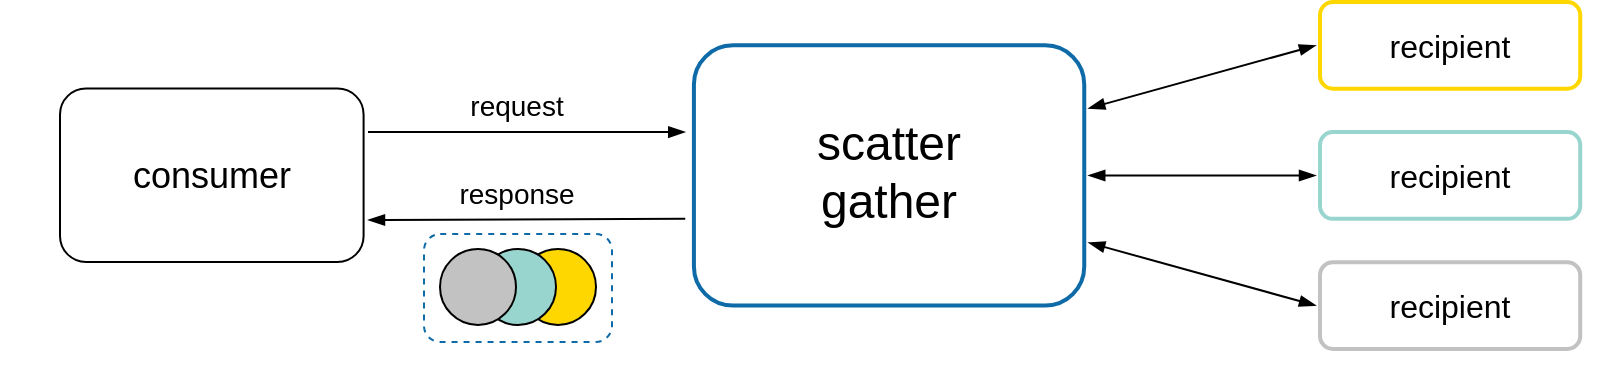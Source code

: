 <mxfile version="13.7.7" type="device"><diagram id="-S1_sFbR1MRcVnCXpQV9" name="Page-1"><mxGraphModel dx="798" dy="384" grid="1" gridSize="10" guides="1" tooltips="1" connect="1" arrows="1" fold="1" page="1" pageScale="1" pageWidth="1500" pageHeight="1500" math="0" shadow="0"><root><mxCell id="0"/><mxCell id="1" parent="0"/><mxCell id="JWHGi7rDLvygjvz3DeUw-13" value="" style="group" vertex="1" connectable="0" parent="1"><mxGeometry x="360" y="610" width="802.35" height="184.32" as="geometry"/></mxCell><mxCell id="KtnEgxY07jGCJj2Me5-y-3" value="scatter&lt;br style=&quot;font-size: 24px;&quot;&gt;gather" style="rounded=1;whiteSpace=wrap;html=1;gradientDirection=south;fontSize=24;fontStyle=0;labelBackgroundColor=none;labelBorderColor=none;glass=0;shadow=0;sketch=0;fillColor=#FFFFFF;spacingBottom=4;perimeterSpacing=2;strokeWidth=2;strokeColor=#0e6ba8;" parent="JWHGi7rDLvygjvz3DeUw-13" vertex="1"><mxGeometry x="346.962" y="21.685" width="195.166" height="130.108" as="geometry"/></mxCell><mxCell id="JWHGi7rDLvygjvz3DeUw-10" value="" style="rounded=1;whiteSpace=wrap;html=1;shadow=0;glass=0;labelBackgroundColor=none;sketch=0;fillColor=#FFFFFF;gradientColor=none;fontSize=16;fontColor=#000000;dashed=1;strokeColor=#0e6ba8;" vertex="1" parent="JWHGi7rDLvygjvz3DeUw-13"><mxGeometry x="212" y="116" width="94" height="54" as="geometry"/></mxCell><mxCell id="KtnEgxY07jGCJj2Me5-y-12" value="" style="endArrow=blockThin;html=1;endFill=1;" parent="JWHGi7rDLvygjvz3DeUw-13" edge="1"><mxGeometry width="50" height="50" relative="1" as="geometry"><mxPoint x="342.625" y="108.424" as="sourcePoint"/><mxPoint x="184" y="109" as="targetPoint"/><Array as="points"><mxPoint x="184" y="109"/></Array></mxGeometry></mxCell><mxCell id="KtnEgxY07jGCJj2Me5-y-13" value="response" style="edgeLabel;html=1;align=center;verticalAlign=bottom;resizable=0;points=[];labelPosition=center;verticalLabelPosition=top;fontSize=14;spacingBottom=2;" parent="KtnEgxY07jGCJj2Me5-y-12" vertex="1" connectable="0"><mxGeometry x="-0.556" y="1" relative="1" as="geometry"><mxPoint x="-49.41" y="-1.13" as="offset"/></mxGeometry></mxCell><mxCell id="KtnEgxY07jGCJj2Me5-y-1" value="consumer" style="rounded=1;whiteSpace=wrap;html=1;fontSize=18;perimeterSpacing=2;" parent="JWHGi7rDLvygjvz3DeUw-13" vertex="1"><mxGeometry x="30" y="43.259" width="151.796" height="86.739" as="geometry"/></mxCell><mxCell id="KtnEgxY07jGCJj2Me5-y-2" value="" style="endArrow=blockThin;html=1;endFill=1;labelBackgroundColor=none;" parent="JWHGi7rDLvygjvz3DeUw-13" edge="1"><mxGeometry width="50" height="50" relative="1" as="geometry"><mxPoint x="184" y="65" as="sourcePoint"/><mxPoint x="342.625" y="65.054" as="targetPoint"/></mxGeometry></mxCell><mxCell id="KtnEgxY07jGCJj2Me5-y-4" value="request" style="edgeLabel;html=1;align=center;verticalAlign=bottom;resizable=0;points=[];labelPosition=center;verticalLabelPosition=top;fontSize=14;spacingRight=3;spacingBottom=3;" parent="KtnEgxY07jGCJj2Me5-y-2" vertex="1" connectable="0"><mxGeometry x="-0.556" y="1" relative="1" as="geometry"><mxPoint x="39.87" y="1.04" as="offset"/></mxGeometry></mxCell><mxCell id="KtnEgxY07jGCJj2Me5-y-5" value="recipient" style="rounded=1;whiteSpace=wrap;html=1;fontSize=16;fillColor=#FFFFFF;strokeWidth=2;perimeterSpacing=2;strokeColor=#FFD700;" parent="JWHGi7rDLvygjvz3DeUw-13" vertex="1"><mxGeometry x="659.999" width="130.111" height="43.369" as="geometry"/></mxCell><mxCell id="KtnEgxY07jGCJj2Me5-y-6" value="recipient" style="rounded=1;whiteSpace=wrap;html=1;fontSize=16;strokeColor=#99D5CF;fillColor=#FFFFFF;strokeWidth=2;perimeterSpacing=2;" parent="JWHGi7rDLvygjvz3DeUw-13" vertex="1"><mxGeometry x="659.999" y="65.054" width="130.111" height="43.369" as="geometry"/></mxCell><mxCell id="KtnEgxY07jGCJj2Me5-y-7" value="recipient" style="rounded=1;whiteSpace=wrap;html=1;fontSize=16;fillColor=#FFFFFF;strokeWidth=2;strokeColor=#c2c2c2;perimeterSpacing=2;" parent="JWHGi7rDLvygjvz3DeUw-13" vertex="1"><mxGeometry x="659.999" y="130.108" width="130.111" height="43.369" as="geometry"/></mxCell><mxCell id="KtnEgxY07jGCJj2Me5-y-8" value="" style="endArrow=blockThin;html=1;startArrow=blockThin;startFill=1;endFill=1;sketch=0;exitX=1;exitY=0.25;exitDx=0;exitDy=0;entryX=0;entryY=0.5;entryDx=0;entryDy=0;" parent="JWHGi7rDLvygjvz3DeUw-13" edge="1" target="KtnEgxY07jGCJj2Me5-y-5" source="KtnEgxY07jGCJj2Me5-y-3"><mxGeometry width="50" height="50" relative="1" as="geometry"><mxPoint x="563.814" y="86.739" as="sourcePoint"/><mxPoint x="689.587" y="21.685" as="targetPoint"/></mxGeometry></mxCell><mxCell id="KtnEgxY07jGCJj2Me5-y-10" value="" style="endArrow=blockThin;html=1;startArrow=blockThin;startFill=1;endFill=1;jumpStyle=none;entryX=0;entryY=0.5;entryDx=0;entryDy=0;exitX=1;exitY=0.5;exitDx=0;exitDy=0;" parent="JWHGi7rDLvygjvz3DeUw-13" edge="1" target="KtnEgxY07jGCJj2Me5-y-6" source="KtnEgxY07jGCJj2Me5-y-3"><mxGeometry width="50" height="50" relative="1" as="geometry"><mxPoint x="568.151" y="86.739" as="sourcePoint"/><mxPoint x="715.609" y="86.739" as="targetPoint"/></mxGeometry></mxCell><mxCell id="KtnEgxY07jGCJj2Me5-y-11" value="" style="endArrow=blockThin;html=1;startArrow=blockThin;startFill=1;endFill=1;entryX=0;entryY=0.5;entryDx=0;entryDy=0;exitX=1;exitY=0.75;exitDx=0;exitDy=0;" parent="JWHGi7rDLvygjvz3DeUw-13" edge="1" target="KtnEgxY07jGCJj2Me5-y-7" source="KtnEgxY07jGCJj2Me5-y-3"><mxGeometry width="50" height="50" relative="1" as="geometry"><mxPoint x="563.814" y="86.739" as="sourcePoint"/><mxPoint x="715.609" y="216.847" as="targetPoint"/></mxGeometry></mxCell><mxCell id="JWHGi7rDLvygjvz3DeUw-6" value="" style="ellipse;whiteSpace=wrap;html=1;rounded=1;shadow=0;glass=0;labelBackgroundColor=none;sketch=0;gradientColor=none;fontSize=16;fontColor=#000000;fillColor=#FFD700;" vertex="1" parent="JWHGi7rDLvygjvz3DeUw-13"><mxGeometry x="260" y="123.48" width="38" height="38" as="geometry"/></mxCell><mxCell id="JWHGi7rDLvygjvz3DeUw-7" value="" style="ellipse;whiteSpace=wrap;html=1;rounded=1;shadow=0;glass=0;labelBackgroundColor=none;sketch=0;gradientColor=none;fontSize=16;fontColor=#000000;fillColor=#99D5CF;" vertex="1" parent="JWHGi7rDLvygjvz3DeUw-13"><mxGeometry x="240" y="123.48" width="38" height="38" as="geometry"/></mxCell><mxCell id="JWHGi7rDLvygjvz3DeUw-8" value="" style="ellipse;whiteSpace=wrap;html=1;rounded=1;shadow=0;glass=0;labelBackgroundColor=none;sketch=0;gradientColor=none;fontSize=16;fontColor=#000000;perimeterSpacing=0;fillColor=#c2c2c2;" vertex="1" parent="JWHGi7rDLvygjvz3DeUw-13"><mxGeometry x="220" y="123.48" width="38" height="38" as="geometry"/></mxCell></root></mxGraphModel></diagram></mxfile>